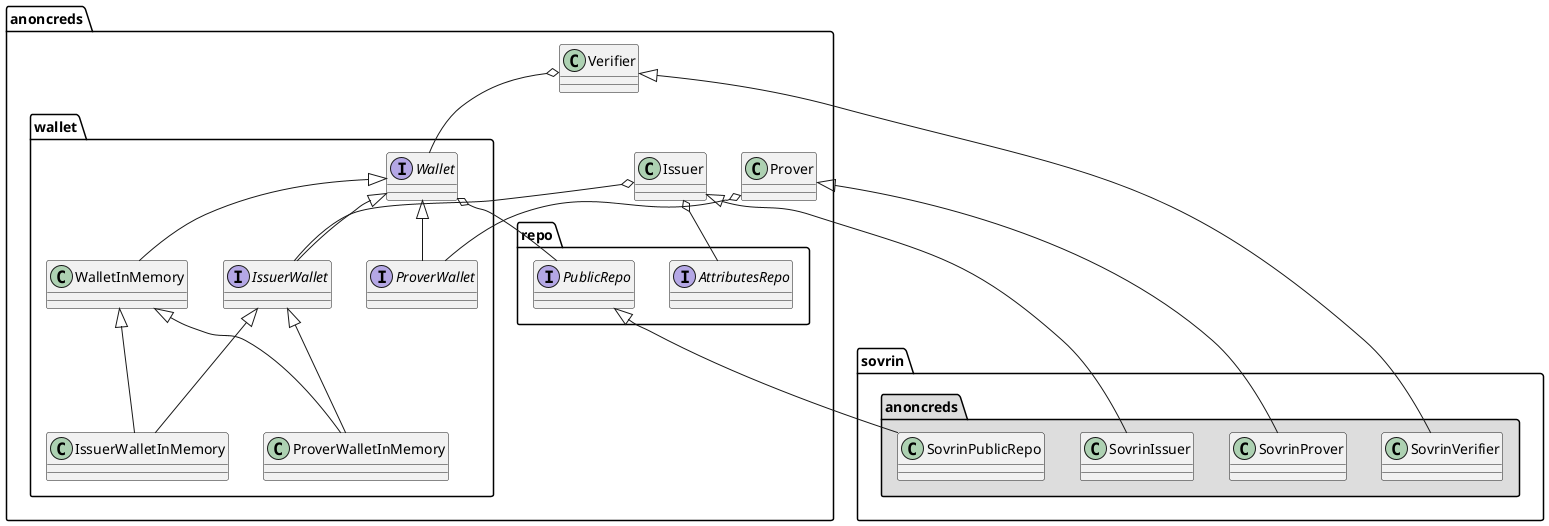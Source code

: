 @startuml

package  anoncreds.repo {

interface PublicRepo
interface AttributesRepo

}


package  anoncreds.wallet {

interface Wallet
interface IssuerWallet
interface ProverWallet

class WalletInMemory
class IssuerWalletInMemory
class ProverWalletInMemory

Wallet o-- PublicRepo
Wallet <|-- IssuerWallet
Wallet <|-- ProverWallet
Wallet <|-- WalletInMemory

IssuerWallet <|-- IssuerWalletInMemory
WalletInMemory <|-- IssuerWalletInMemory

IssuerWallet <|-- ProverWalletInMemory
WalletInMemory <|-- ProverWalletInMemory
}


package  anoncreds {

class Issuer
class Prover
class Verifier

Issuer o-- IssuerWallet
Issuer o-- AttributesRepo
Prover o-- ProverWallet
Verifier o-- Wallet
}

package  sovrin.anoncreds #DDDDDD {

Issuer <|-- SovrinIssuer
Prover <|-- SovrinProver
Verifier <|-- SovrinVerifier

PublicRepo <|-- SovrinPublicRepo
}


@enduml